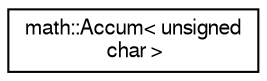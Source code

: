 digraph "Graphical Class Hierarchy"
{
  edge [fontname="FreeSans",fontsize="10",labelfontname="FreeSans",labelfontsize="10"];
  node [fontname="FreeSans",fontsize="10",shape=record];
  rankdir="LR";
  Node0 [label="math::Accum\< unsigned\l char \>",height=0.2,width=0.4,color="black", fillcolor="white", style="filled",URL="$classmath_1_1_accum_3_01unsigned_01char_01_4.html"];
}
